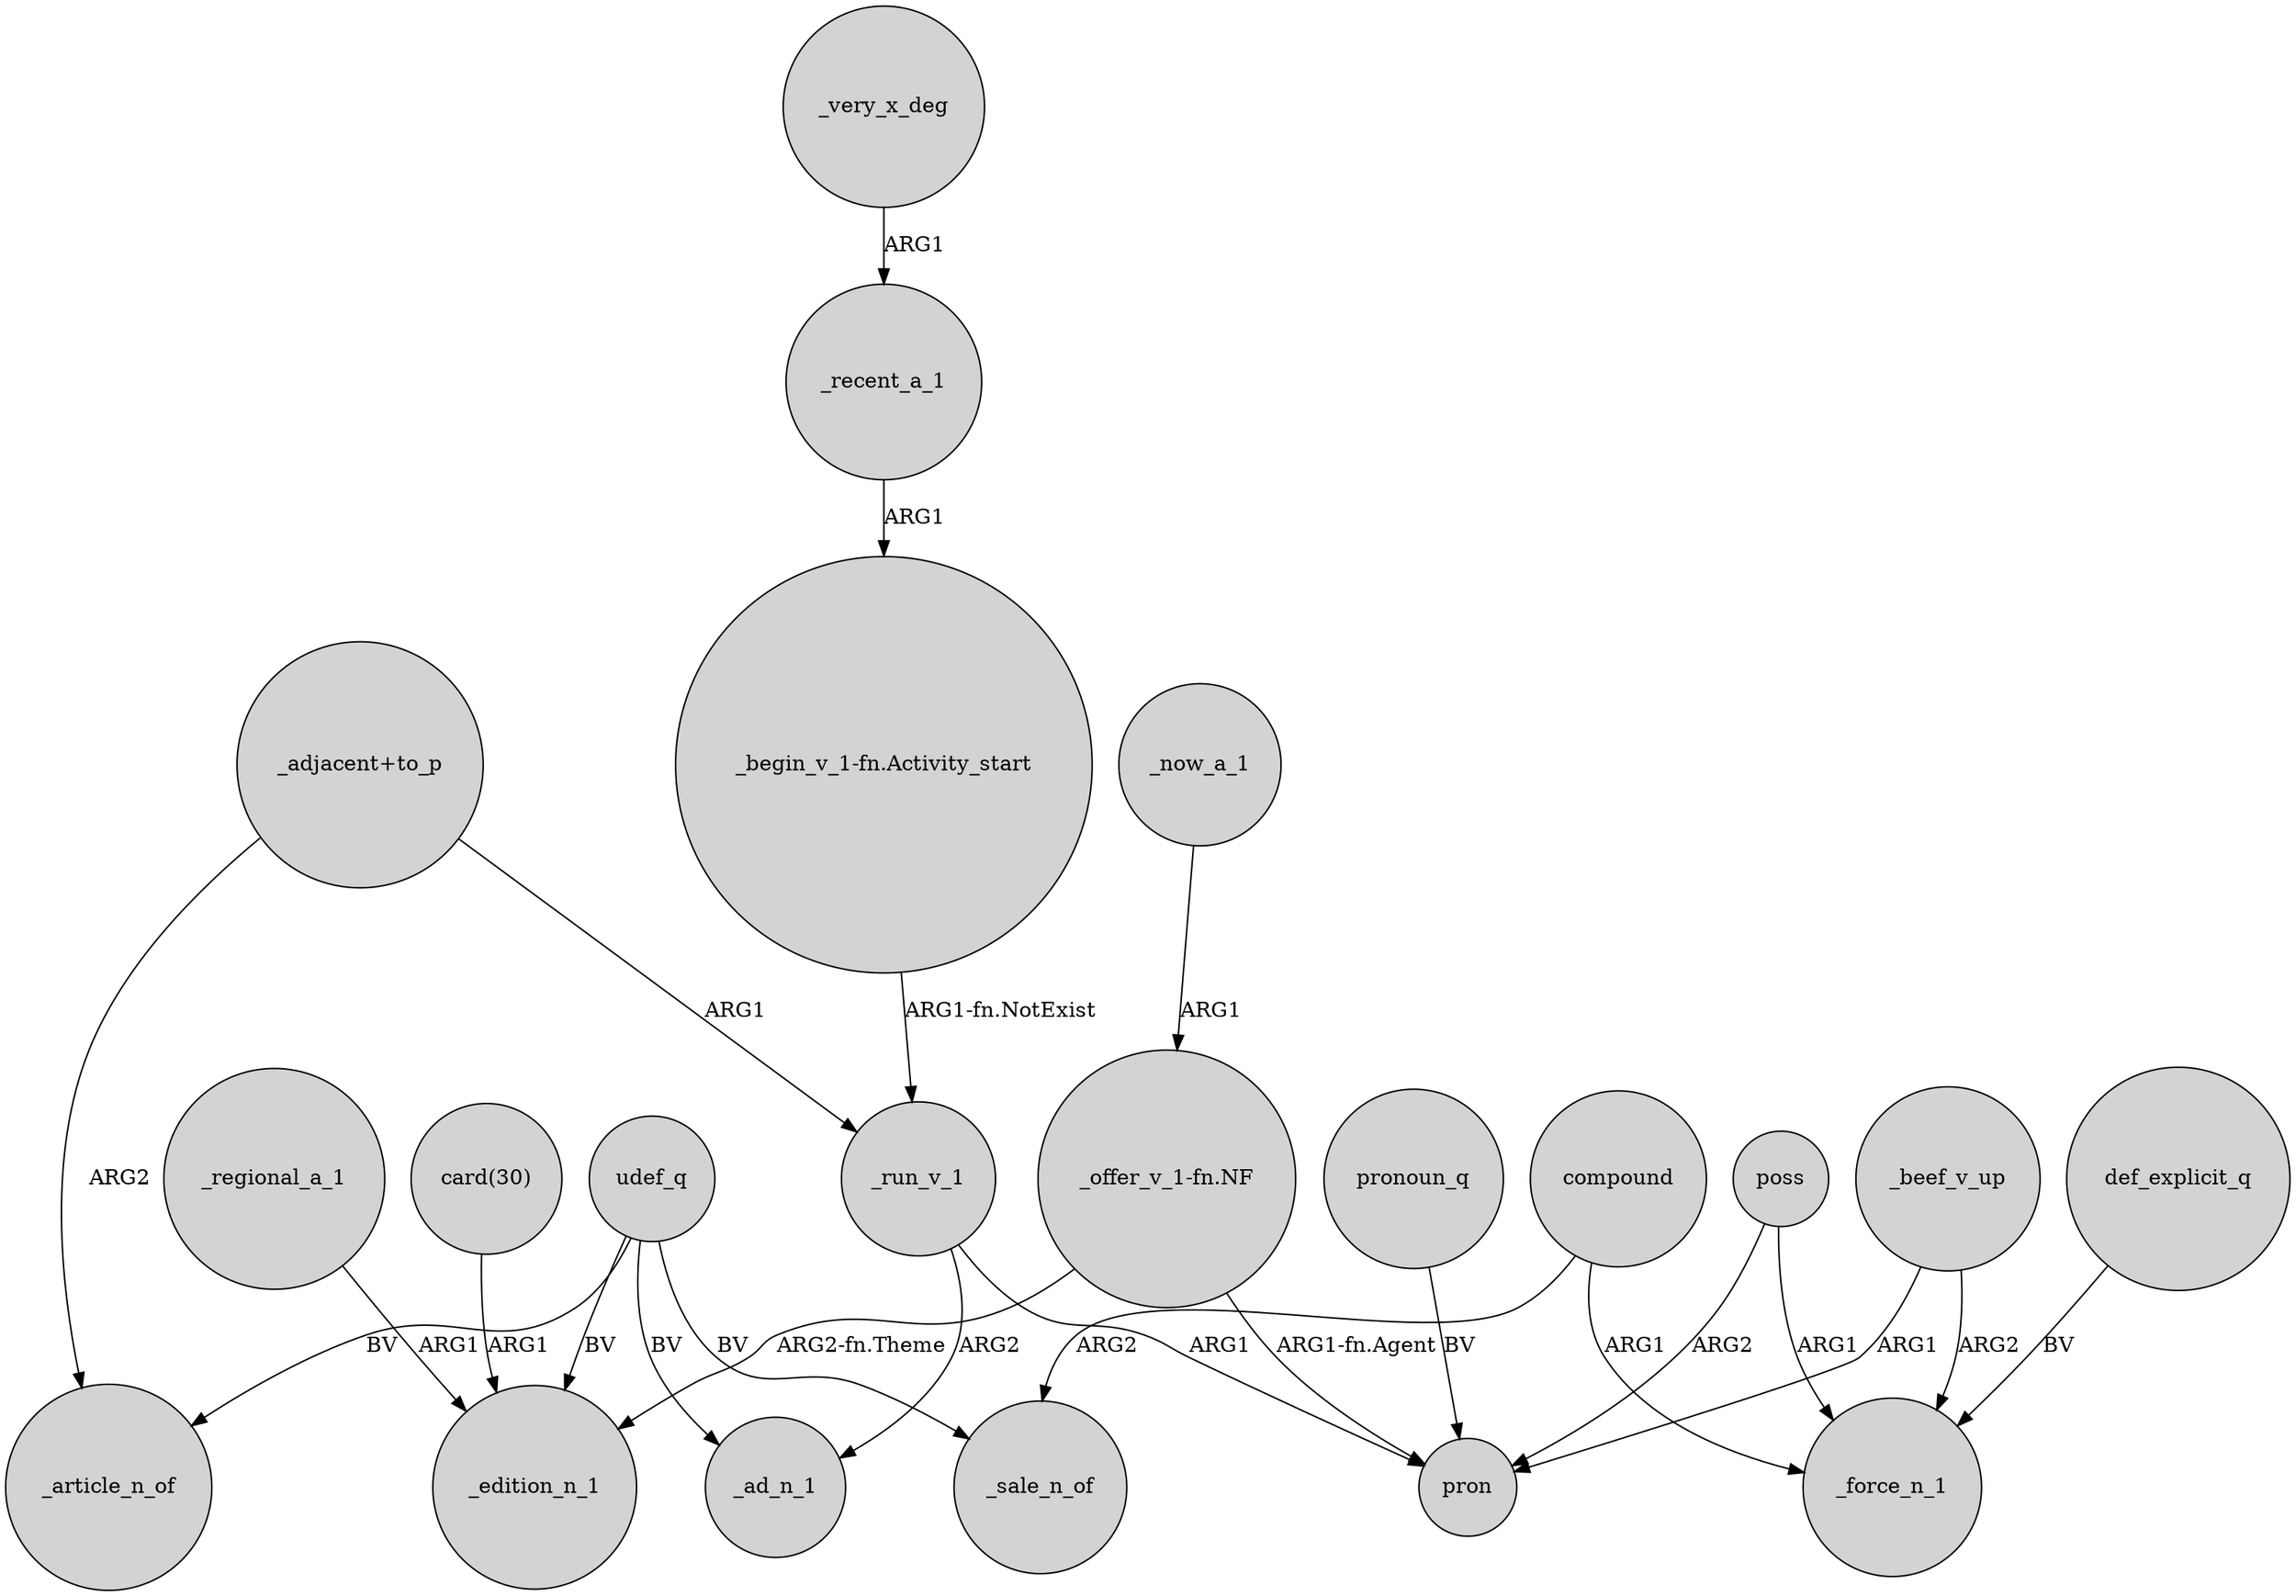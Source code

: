 digraph {
	node [shape=circle style=filled]
	_run_v_1 -> _ad_n_1 [label=ARG2]
	"_adjacent+to_p" -> _article_n_of [label=ARG2]
	poss -> pron [label=ARG2]
	_recent_a_1 -> "_begin_v_1-fn.Activity_start" [label=ARG1]
	poss -> _force_n_1 [label=ARG1]
	compound -> _force_n_1 [label=ARG1]
	_run_v_1 -> pron [label=ARG1]
	_regional_a_1 -> _edition_n_1 [label=ARG1]
	"_offer_v_1-fn.NF" -> _edition_n_1 [label="ARG2-fn.Theme"]
	_beef_v_up -> pron [label=ARG1]
	pronoun_q -> pron [label=BV]
	compound -> _sale_n_of [label=ARG2]
	"card(30)" -> _edition_n_1 [label=ARG1]
	udef_q -> _ad_n_1 [label=BV]
	_now_a_1 -> "_offer_v_1-fn.NF" [label=ARG1]
	udef_q -> _article_n_of [label=BV]
	def_explicit_q -> _force_n_1 [label=BV]
	_very_x_deg -> _recent_a_1 [label=ARG1]
	udef_q -> _edition_n_1 [label=BV]
	udef_q -> _sale_n_of [label=BV]
	"_adjacent+to_p" -> _run_v_1 [label=ARG1]
	_beef_v_up -> _force_n_1 [label=ARG2]
	"_begin_v_1-fn.Activity_start" -> _run_v_1 [label="ARG1-fn.NotExist"]
	"_offer_v_1-fn.NF" -> pron [label="ARG1-fn.Agent"]
}
